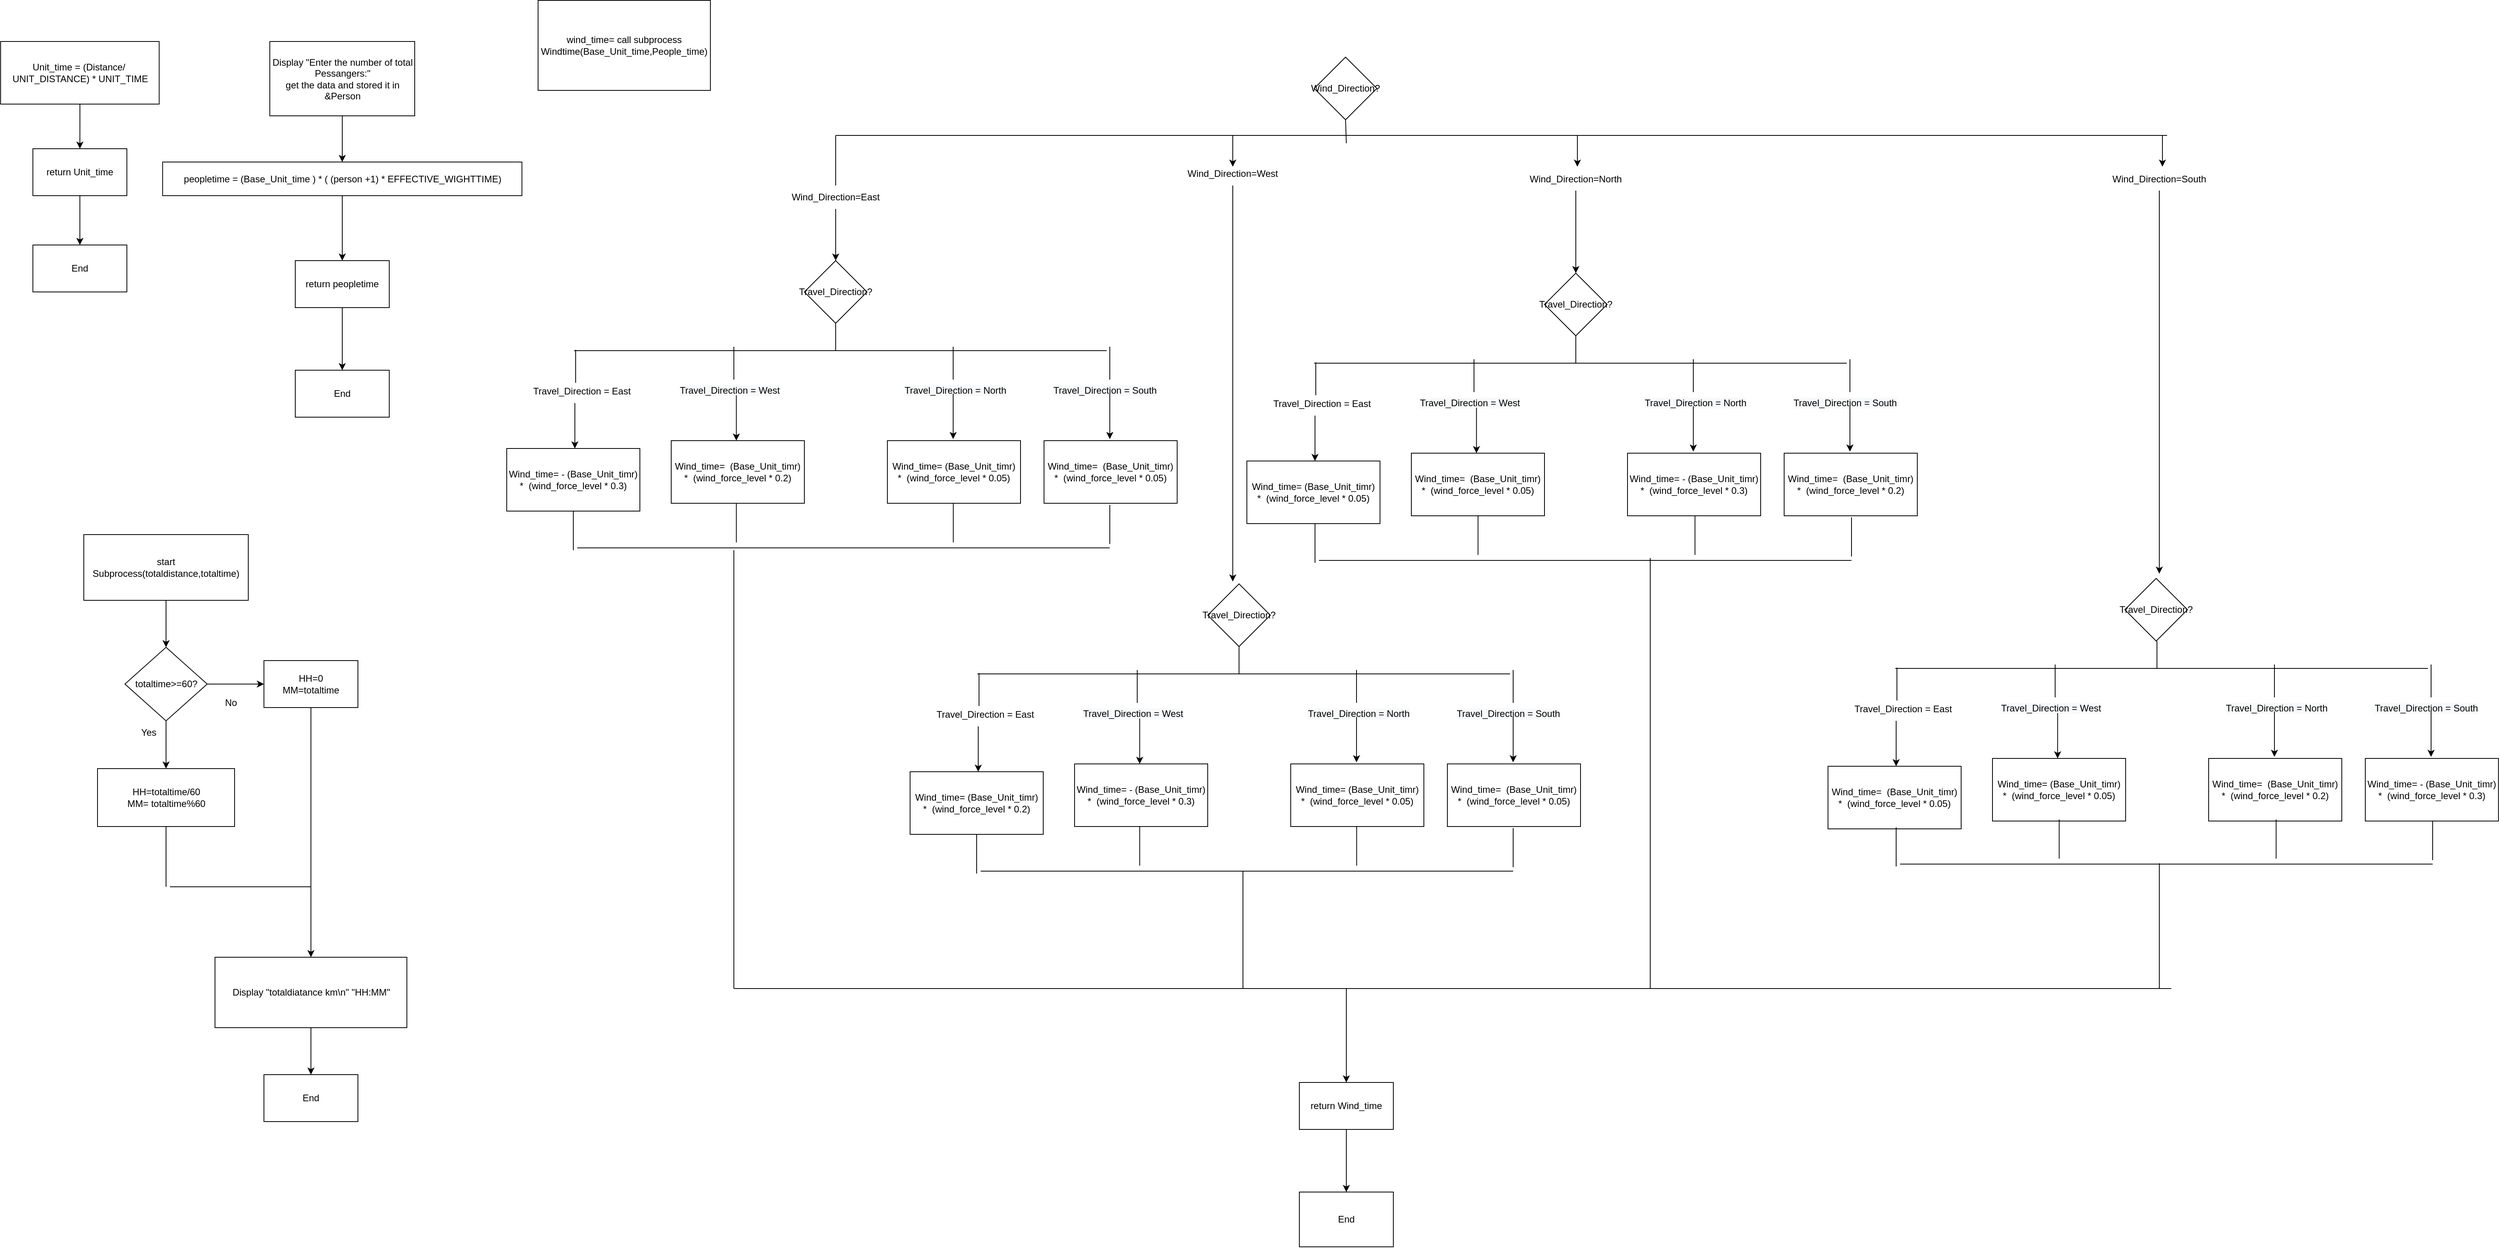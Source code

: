 <mxfile version="15.8.2" type="device"><diagram id="C5RBs43oDa-KdzZeNtuy" name="Page-1"><mxGraphModel dx="5190" dy="2855" grid="1" gridSize="10" guides="1" tooltips="1" connect="1" arrows="1" fold="1" page="1" pageScale="1" pageWidth="3300" pageHeight="2339" math="0" shadow="0"><root><mxCell id="WIyWlLk6GJQsqaUBKTNV-0"/><mxCell id="WIyWlLk6GJQsqaUBKTNV-1" parent="WIyWlLk6GJQsqaUBKTNV-0"/><mxCell id="9tlaUHwBKjSR3trDtPAO-12" value="" style="edgeStyle=orthogonalEdgeStyle;rounded=0;orthogonalLoop=1;jettySize=auto;html=1;" edge="1" parent="WIyWlLk6GJQsqaUBKTNV-1" source="9tlaUHwBKjSR3trDtPAO-13" target="9tlaUHwBKjSR3trDtPAO-16"><mxGeometry relative="1" as="geometry"/></mxCell><mxCell id="9tlaUHwBKjSR3trDtPAO-13" value="Unit_time = (Distance/&amp;nbsp; UNIT_DISTANCE) * UNIT_TIME" style="whiteSpace=wrap;html=1;rounded=0;" vertex="1" parent="WIyWlLk6GJQsqaUBKTNV-1"><mxGeometry x="63.75" y="630" width="202.5" height="80" as="geometry"/></mxCell><mxCell id="9tlaUHwBKjSR3trDtPAO-15" value="" style="edgeStyle=orthogonalEdgeStyle;rounded=0;orthogonalLoop=1;jettySize=auto;html=1;" edge="1" parent="WIyWlLk6GJQsqaUBKTNV-1" source="9tlaUHwBKjSR3trDtPAO-16" target="9tlaUHwBKjSR3trDtPAO-17"><mxGeometry relative="1" as="geometry"/></mxCell><mxCell id="9tlaUHwBKjSR3trDtPAO-16" value="return Unit_time" style="whiteSpace=wrap;html=1;rounded=0;" vertex="1" parent="WIyWlLk6GJQsqaUBKTNV-1"><mxGeometry x="105" y="767" width="120" height="60" as="geometry"/></mxCell><mxCell id="9tlaUHwBKjSR3trDtPAO-17" value="End" style="whiteSpace=wrap;html=1;rounded=0;" vertex="1" parent="WIyWlLk6GJQsqaUBKTNV-1"><mxGeometry x="105" y="890" width="120" height="60" as="geometry"/></mxCell><mxCell id="9tlaUHwBKjSR3trDtPAO-22" value="" style="edgeStyle=orthogonalEdgeStyle;rounded=0;orthogonalLoop=1;jettySize=auto;html=1;" edge="1" parent="WIyWlLk6GJQsqaUBKTNV-1" source="9tlaUHwBKjSR3trDtPAO-23" target="9tlaUHwBKjSR3trDtPAO-25"><mxGeometry relative="1" as="geometry"/></mxCell><mxCell id="9tlaUHwBKjSR3trDtPAO-23" value="Display &quot;Enter the number of total Pessangers:&quot;&lt;br&gt;get the data and stored it in &amp;amp;Person" style="whiteSpace=wrap;html=1;rounded=0;" vertex="1" parent="WIyWlLk6GJQsqaUBKTNV-1"><mxGeometry x="407.5" y="630" width="185" height="95" as="geometry"/></mxCell><mxCell id="9tlaUHwBKjSR3trDtPAO-24" value="" style="edgeStyle=orthogonalEdgeStyle;rounded=0;orthogonalLoop=1;jettySize=auto;html=1;" edge="1" parent="WIyWlLk6GJQsqaUBKTNV-1" source="9tlaUHwBKjSR3trDtPAO-25" target="9tlaUHwBKjSR3trDtPAO-27"><mxGeometry relative="1" as="geometry"/></mxCell><mxCell id="9tlaUHwBKjSR3trDtPAO-25" value="peopletime = (Base_Unit_time ) * ( (person +1) * EFFECTIVE_WIGHTTIME)" style="whiteSpace=wrap;html=1;rounded=0;" vertex="1" parent="WIyWlLk6GJQsqaUBKTNV-1"><mxGeometry x="270.63" y="784" width="458.75" height="43" as="geometry"/></mxCell><mxCell id="9tlaUHwBKjSR3trDtPAO-26" value="" style="edgeStyle=orthogonalEdgeStyle;rounded=0;orthogonalLoop=1;jettySize=auto;html=1;" edge="1" parent="WIyWlLk6GJQsqaUBKTNV-1" source="9tlaUHwBKjSR3trDtPAO-27" target="9tlaUHwBKjSR3trDtPAO-28"><mxGeometry relative="1" as="geometry"/></mxCell><mxCell id="9tlaUHwBKjSR3trDtPAO-27" value="return peopletime" style="whiteSpace=wrap;html=1;rounded=0;" vertex="1" parent="WIyWlLk6GJQsqaUBKTNV-1"><mxGeometry x="440" y="910" width="120" height="60" as="geometry"/></mxCell><mxCell id="9tlaUHwBKjSR3trDtPAO-28" value="End" style="whiteSpace=wrap;html=1;rounded=0;" vertex="1" parent="WIyWlLk6GJQsqaUBKTNV-1"><mxGeometry x="440" y="1050" width="120" height="60" as="geometry"/></mxCell><mxCell id="9tlaUHwBKjSR3trDtPAO-32" value="wind_time= call subprocess Windtime(Base_Unit_time,People_time)" style="whiteSpace=wrap;html=1;" vertex="1" parent="WIyWlLk6GJQsqaUBKTNV-1"><mxGeometry x="750.01" y="577.5" width="220" height="115" as="geometry"/></mxCell><mxCell id="9tlaUHwBKjSR3trDtPAO-33" value="Travel_Direction?" style="rhombus;whiteSpace=wrap;html=1;rounded=0;" vertex="1" parent="WIyWlLk6GJQsqaUBKTNV-1"><mxGeometry x="1090" y="910" width="80" height="80" as="geometry"/></mxCell><mxCell id="9tlaUHwBKjSR3trDtPAO-34" value="" style="endArrow=none;html=1;rounded=0;entryX=0.5;entryY=1;entryDx=0;entryDy=0;" edge="1" parent="WIyWlLk6GJQsqaUBKTNV-1" target="9tlaUHwBKjSR3trDtPAO-33"><mxGeometry width="50" height="50" relative="1" as="geometry"><mxPoint x="1130" y="1025" as="sourcePoint"/><mxPoint x="1111" y="990.0" as="targetPoint"/></mxGeometry></mxCell><mxCell id="9tlaUHwBKjSR3trDtPAO-35" value="" style="endArrow=none;html=1;rounded=0;" edge="1" parent="WIyWlLk6GJQsqaUBKTNV-1"><mxGeometry width="50" height="50" relative="1" as="geometry"><mxPoint x="796" y="1025" as="sourcePoint"/><mxPoint x="1476" y="1025" as="targetPoint"/></mxGeometry></mxCell><mxCell id="9tlaUHwBKjSR3trDtPAO-36" value="" style="edgeStyle=orthogonalEdgeStyle;rounded=0;orthogonalLoop=1;jettySize=auto;html=1;" edge="1" parent="WIyWlLk6GJQsqaUBKTNV-1"><mxGeometry relative="1" as="geometry"><mxPoint x="797" y="1092.0" as="sourcePoint"/><mxPoint x="797" y="1150" as="targetPoint"/></mxGeometry></mxCell><mxCell id="9tlaUHwBKjSR3trDtPAO-37" value="Travel_Direction = East" style="text;html=1;strokeColor=none;fillColor=none;align=center;verticalAlign=middle;whiteSpace=wrap;rounded=0;" vertex="1" parent="WIyWlLk6GJQsqaUBKTNV-1"><mxGeometry x="736" y="1062" width="140" height="30" as="geometry"/></mxCell><mxCell id="9tlaUHwBKjSR3trDtPAO-38" value="&lt;span style=&quot;color: rgb(0 , 0 , 0) ; font-family: &amp;#34;helvetica&amp;#34; ; font-size: 12px ; font-style: normal ; font-weight: 400 ; letter-spacing: normal ; text-align: center ; text-indent: 0px ; text-transform: none ; word-spacing: 0px ; background-color: rgb(248 , 249 , 250) ; display: inline ; float: none&quot;&gt;Travel_Direction = West&lt;/span&gt;" style="text;whiteSpace=wrap;html=1;" vertex="1" parent="WIyWlLk6GJQsqaUBKTNV-1"><mxGeometry x="929" y="1062" width="150" height="30" as="geometry"/></mxCell><mxCell id="9tlaUHwBKjSR3trDtPAO-39" value="&lt;span style=&quot;color: rgb(0 , 0 , 0) ; font-family: &amp;#34;helvetica&amp;#34; ; font-size: 12px ; font-style: normal ; font-weight: 400 ; letter-spacing: normal ; text-align: center ; text-indent: 0px ; text-transform: none ; word-spacing: 0px ; background-color: rgb(248 , 249 , 250) ; display: inline ; float: none&quot;&gt;Travel_Direction = North&lt;/span&gt;" style="text;whiteSpace=wrap;html=1;" vertex="1" parent="WIyWlLk6GJQsqaUBKTNV-1"><mxGeometry x="1216" y="1062" width="150" height="30" as="geometry"/></mxCell><mxCell id="9tlaUHwBKjSR3trDtPAO-40" value="&lt;span style=&quot;color: rgb(0 , 0 , 0) ; font-family: &amp;#34;helvetica&amp;#34; ; font-size: 12px ; font-style: normal ; font-weight: 400 ; letter-spacing: normal ; text-align: center ; text-indent: 0px ; text-transform: none ; word-spacing: 0px ; background-color: rgb(248 , 249 , 250) ; display: inline ; float: none&quot;&gt;Travel_Direction = South&lt;/span&gt;" style="text;whiteSpace=wrap;html=1;" vertex="1" parent="WIyWlLk6GJQsqaUBKTNV-1"><mxGeometry x="1406" y="1062" width="150" height="30" as="geometry"/></mxCell><mxCell id="9tlaUHwBKjSR3trDtPAO-41" value="Wind_Direction?" style="rhombus;whiteSpace=wrap;html=1;rounded=0;" vertex="1" parent="WIyWlLk6GJQsqaUBKTNV-1"><mxGeometry x="1741" y="650" width="80" height="80" as="geometry"/></mxCell><mxCell id="9tlaUHwBKjSR3trDtPAO-42" value="" style="endArrow=none;html=1;rounded=0;entryX=0.5;entryY=1;entryDx=0;entryDy=0;" edge="1" parent="WIyWlLk6GJQsqaUBKTNV-1" target="9tlaUHwBKjSR3trDtPAO-41"><mxGeometry width="50" height="50" relative="1" as="geometry"><mxPoint x="1782" y="760" as="sourcePoint"/><mxPoint x="1781.17" y="730" as="targetPoint"/></mxGeometry></mxCell><mxCell id="9tlaUHwBKjSR3trDtPAO-43" value="" style="endArrow=none;html=1;rounded=0;" edge="1" parent="WIyWlLk6GJQsqaUBKTNV-1"><mxGeometry width="50" height="50" relative="1" as="geometry"><mxPoint x="1130" y="750" as="sourcePoint"/><mxPoint x="2830" y="750" as="targetPoint"/></mxGeometry></mxCell><mxCell id="9tlaUHwBKjSR3trDtPAO-44" value="" style="endArrow=classic;html=1;rounded=0;" edge="1" parent="WIyWlLk6GJQsqaUBKTNV-1"><mxGeometry width="50" height="50" relative="1" as="geometry"><mxPoint x="1637" y="750" as="sourcePoint"/><mxPoint x="1637" y="790" as="targetPoint"/></mxGeometry></mxCell><mxCell id="9tlaUHwBKjSR3trDtPAO-45" value="" style="endArrow=classic;html=1;rounded=0;" edge="1" parent="WIyWlLk6GJQsqaUBKTNV-1"><mxGeometry width="50" height="50" relative="1" as="geometry"><mxPoint x="2077" y="750" as="sourcePoint"/><mxPoint x="2077" y="790" as="targetPoint"/></mxGeometry></mxCell><mxCell id="9tlaUHwBKjSR3trDtPAO-46" value="" style="endArrow=classic;html=1;rounded=0;" edge="1" parent="WIyWlLk6GJQsqaUBKTNV-1"><mxGeometry width="50" height="50" relative="1" as="geometry"><mxPoint x="2824" y="750" as="sourcePoint"/><mxPoint x="2824" y="790" as="targetPoint"/></mxGeometry></mxCell><mxCell id="9tlaUHwBKjSR3trDtPAO-47" value="Wind_Direction=East" style="text;html=1;strokeColor=none;fillColor=none;align=center;verticalAlign=middle;whiteSpace=wrap;rounded=0;" vertex="1" parent="WIyWlLk6GJQsqaUBKTNV-1"><mxGeometry x="1100" y="814" width="60" height="30" as="geometry"/></mxCell><mxCell id="9tlaUHwBKjSR3trDtPAO-48" value="Wind_Direction=West" style="text;html=1;strokeColor=none;fillColor=none;align=center;verticalAlign=middle;whiteSpace=wrap;rounded=0;" vertex="1" parent="WIyWlLk6GJQsqaUBKTNV-1"><mxGeometry x="1607" y="784" width="60" height="30" as="geometry"/></mxCell><mxCell id="9tlaUHwBKjSR3trDtPAO-49" value="Wind_Direction=North" style="text;html=1;strokeColor=none;fillColor=none;align=center;verticalAlign=middle;whiteSpace=wrap;rounded=0;" vertex="1" parent="WIyWlLk6GJQsqaUBKTNV-1"><mxGeometry x="2045" y="790.5" width="60" height="30" as="geometry"/></mxCell><mxCell id="9tlaUHwBKjSR3trDtPAO-50" value="Wind_Direction=South" style="text;html=1;strokeColor=none;fillColor=none;align=center;verticalAlign=middle;whiteSpace=wrap;rounded=0;" vertex="1" parent="WIyWlLk6GJQsqaUBKTNV-1"><mxGeometry x="2790" y="790.5" width="60" height="30" as="geometry"/></mxCell><mxCell id="9tlaUHwBKjSR3trDtPAO-51" value="" style="endArrow=none;html=1;rounded=0;entryX=0.5;entryY=0;entryDx=0;entryDy=0;" edge="1" parent="WIyWlLk6GJQsqaUBKTNV-1" target="9tlaUHwBKjSR3trDtPAO-47"><mxGeometry width="50" height="50" relative="1" as="geometry"><mxPoint x="1130" y="750" as="sourcePoint"/><mxPoint x="1500" y="860" as="targetPoint"/></mxGeometry></mxCell><mxCell id="9tlaUHwBKjSR3trDtPAO-52" value="" style="endArrow=classic;html=1;rounded=0;exitX=0.5;exitY=1;exitDx=0;exitDy=0;entryX=0.5;entryY=0;entryDx=0;entryDy=0;" edge="1" parent="WIyWlLk6GJQsqaUBKTNV-1" source="9tlaUHwBKjSR3trDtPAO-47" target="9tlaUHwBKjSR3trDtPAO-33"><mxGeometry width="50" height="50" relative="1" as="geometry"><mxPoint x="1450" y="910" as="sourcePoint"/><mxPoint x="1500" y="860" as="targetPoint"/></mxGeometry></mxCell><mxCell id="9tlaUHwBKjSR3trDtPAO-53" value="Wind_time= - (Base_Unit_timr) *&amp;nbsp; (wind_force_level * 0.3)" style="whiteSpace=wrap;html=1;" vertex="1" parent="WIyWlLk6GJQsqaUBKTNV-1"><mxGeometry x="710" y="1150" width="170" height="80" as="geometry"/></mxCell><mxCell id="9tlaUHwBKjSR3trDtPAO-54" value="" style="endArrow=classic;html=1;rounded=0;exitX=0.5;exitY=1;exitDx=0;exitDy=0;" edge="1" parent="WIyWlLk6GJQsqaUBKTNV-1"><mxGeometry width="50" height="50" relative="1" as="geometry"><mxPoint x="1003.17" y="1082.0" as="sourcePoint"/><mxPoint x="1003.17" y="1140" as="targetPoint"/></mxGeometry></mxCell><mxCell id="9tlaUHwBKjSR3trDtPAO-55" value="" style="endArrow=classic;html=1;rounded=0;exitX=0.5;exitY=1;exitDx=0;exitDy=0;" edge="1" parent="WIyWlLk6GJQsqaUBKTNV-1"><mxGeometry width="50" height="50" relative="1" as="geometry"><mxPoint x="1280" y="1080.0" as="sourcePoint"/><mxPoint x="1280" y="1138" as="targetPoint"/></mxGeometry></mxCell><mxCell id="9tlaUHwBKjSR3trDtPAO-56" value="" style="endArrow=classic;html=1;rounded=0;exitX=0.5;exitY=1;exitDx=0;exitDy=0;" edge="1" parent="WIyWlLk6GJQsqaUBKTNV-1"><mxGeometry width="50" height="50" relative="1" as="geometry"><mxPoint x="1480" y="1080.0" as="sourcePoint"/><mxPoint x="1480" y="1138" as="targetPoint"/></mxGeometry></mxCell><mxCell id="9tlaUHwBKjSR3trDtPAO-57" value="" style="endArrow=none;html=1;rounded=0;entryX=0.5;entryY=0;entryDx=0;entryDy=0;" edge="1" parent="WIyWlLk6GJQsqaUBKTNV-1"><mxGeometry width="50" height="50" relative="1" as="geometry"><mxPoint x="798" y="1024" as="sourcePoint"/><mxPoint x="798" y="1066.0" as="targetPoint"/></mxGeometry></mxCell><mxCell id="9tlaUHwBKjSR3trDtPAO-58" value="" style="endArrow=none;html=1;rounded=0;entryX=0.5;entryY=0;entryDx=0;entryDy=0;" edge="1" parent="WIyWlLk6GJQsqaUBKTNV-1"><mxGeometry width="50" height="50" relative="1" as="geometry"><mxPoint x="1480" y="1020" as="sourcePoint"/><mxPoint x="1480" y="1062.0" as="targetPoint"/></mxGeometry></mxCell><mxCell id="9tlaUHwBKjSR3trDtPAO-59" value="" style="endArrow=none;html=1;rounded=0;entryX=0.5;entryY=0;entryDx=0;entryDy=0;" edge="1" parent="WIyWlLk6GJQsqaUBKTNV-1"><mxGeometry width="50" height="50" relative="1" as="geometry"><mxPoint x="1280" y="1020" as="sourcePoint"/><mxPoint x="1280" y="1062.0" as="targetPoint"/></mxGeometry></mxCell><mxCell id="9tlaUHwBKjSR3trDtPAO-60" value="" style="endArrow=none;html=1;rounded=0;entryX=0.5;entryY=0;entryDx=0;entryDy=0;" edge="1" parent="WIyWlLk6GJQsqaUBKTNV-1"><mxGeometry width="50" height="50" relative="1" as="geometry"><mxPoint x="1000" y="1020" as="sourcePoint"/><mxPoint x="1000" y="1062.0" as="targetPoint"/></mxGeometry></mxCell><mxCell id="9tlaUHwBKjSR3trDtPAO-61" value="Wind_time=&amp;nbsp; (Base_Unit_timr) *&amp;nbsp; (wind_force_level * 0.2)" style="whiteSpace=wrap;html=1;" vertex="1" parent="WIyWlLk6GJQsqaUBKTNV-1"><mxGeometry x="920" y="1140" width="170" height="80" as="geometry"/></mxCell><mxCell id="9tlaUHwBKjSR3trDtPAO-62" value="Wind_time= (Base_Unit_timr) *&amp;nbsp; (wind_force_level * 0.05)" style="whiteSpace=wrap;html=1;" vertex="1" parent="WIyWlLk6GJQsqaUBKTNV-1"><mxGeometry x="1196" y="1140" width="170" height="80" as="geometry"/></mxCell><mxCell id="9tlaUHwBKjSR3trDtPAO-63" value="Wind_time=&amp;nbsp; (Base_Unit_timr) *&amp;nbsp; (wind_force_level * 0.05)" style="whiteSpace=wrap;html=1;" vertex="1" parent="WIyWlLk6GJQsqaUBKTNV-1"><mxGeometry x="1396" y="1140" width="170" height="80" as="geometry"/></mxCell><mxCell id="9tlaUHwBKjSR3trDtPAO-64" value="Travel_Direction?" style="rhombus;whiteSpace=wrap;html=1;rounded=0;" vertex="1" parent="WIyWlLk6GJQsqaUBKTNV-1"><mxGeometry x="1605" y="1323" width="80" height="80" as="geometry"/></mxCell><mxCell id="9tlaUHwBKjSR3trDtPAO-65" value="" style="endArrow=none;html=1;rounded=0;entryX=0.5;entryY=1;entryDx=0;entryDy=0;" edge="1" parent="WIyWlLk6GJQsqaUBKTNV-1" target="9tlaUHwBKjSR3trDtPAO-64"><mxGeometry width="50" height="50" relative="1" as="geometry"><mxPoint x="1645" y="1438.0" as="sourcePoint"/><mxPoint x="1626" y="1403.0" as="targetPoint"/></mxGeometry></mxCell><mxCell id="9tlaUHwBKjSR3trDtPAO-66" value="" style="endArrow=none;html=1;rounded=0;" edge="1" parent="WIyWlLk6GJQsqaUBKTNV-1"><mxGeometry width="50" height="50" relative="1" as="geometry"><mxPoint x="1311" y="1438.0" as="sourcePoint"/><mxPoint x="1991" y="1438.0" as="targetPoint"/></mxGeometry></mxCell><mxCell id="9tlaUHwBKjSR3trDtPAO-67" value="" style="edgeStyle=orthogonalEdgeStyle;rounded=0;orthogonalLoop=1;jettySize=auto;html=1;" edge="1" parent="WIyWlLk6GJQsqaUBKTNV-1"><mxGeometry relative="1" as="geometry"><mxPoint x="1312" y="1505" as="sourcePoint"/><mxPoint x="1312" y="1563" as="targetPoint"/></mxGeometry></mxCell><mxCell id="9tlaUHwBKjSR3trDtPAO-68" value="Travel_Direction = East" style="text;html=1;strokeColor=none;fillColor=none;align=center;verticalAlign=middle;whiteSpace=wrap;rounded=0;" vertex="1" parent="WIyWlLk6GJQsqaUBKTNV-1"><mxGeometry x="1251" y="1475" width="140" height="30" as="geometry"/></mxCell><mxCell id="9tlaUHwBKjSR3trDtPAO-69" value="&lt;span style=&quot;color: rgb(0 , 0 , 0) ; font-family: &amp;#34;helvetica&amp;#34; ; font-size: 12px ; font-style: normal ; font-weight: 400 ; letter-spacing: normal ; text-align: center ; text-indent: 0px ; text-transform: none ; word-spacing: 0px ; background-color: rgb(248 , 249 , 250) ; display: inline ; float: none&quot;&gt;Travel_Direction = West&lt;/span&gt;" style="text;whiteSpace=wrap;html=1;" vertex="1" parent="WIyWlLk6GJQsqaUBKTNV-1"><mxGeometry x="1444" y="1475" width="150" height="30" as="geometry"/></mxCell><mxCell id="9tlaUHwBKjSR3trDtPAO-70" value="&lt;span style=&quot;color: rgb(0 , 0 , 0) ; font-family: &amp;#34;helvetica&amp;#34; ; font-size: 12px ; font-style: normal ; font-weight: 400 ; letter-spacing: normal ; text-align: center ; text-indent: 0px ; text-transform: none ; word-spacing: 0px ; background-color: rgb(248 , 249 , 250) ; display: inline ; float: none&quot;&gt;Travel_Direction = North&lt;/span&gt;" style="text;whiteSpace=wrap;html=1;" vertex="1" parent="WIyWlLk6GJQsqaUBKTNV-1"><mxGeometry x="1731" y="1475" width="150" height="30" as="geometry"/></mxCell><mxCell id="9tlaUHwBKjSR3trDtPAO-71" value="&lt;span style=&quot;color: rgb(0 , 0 , 0) ; font-family: &amp;#34;helvetica&amp;#34; ; font-size: 12px ; font-style: normal ; font-weight: 400 ; letter-spacing: normal ; text-align: center ; text-indent: 0px ; text-transform: none ; word-spacing: 0px ; background-color: rgb(248 , 249 , 250) ; display: inline ; float: none&quot;&gt;Travel_Direction = South&lt;/span&gt;" style="text;whiteSpace=wrap;html=1;" vertex="1" parent="WIyWlLk6GJQsqaUBKTNV-1"><mxGeometry x="1921" y="1475" width="150" height="30" as="geometry"/></mxCell><mxCell id="9tlaUHwBKjSR3trDtPAO-72" value="Wind_time= (Base_Unit_timr) *&amp;nbsp; (wind_force_level * 0.2)" style="whiteSpace=wrap;html=1;" vertex="1" parent="WIyWlLk6GJQsqaUBKTNV-1"><mxGeometry x="1225" y="1563" width="170" height="80" as="geometry"/></mxCell><mxCell id="9tlaUHwBKjSR3trDtPAO-73" value="" style="endArrow=classic;html=1;rounded=0;exitX=0.5;exitY=1;exitDx=0;exitDy=0;" edge="1" parent="WIyWlLk6GJQsqaUBKTNV-1"><mxGeometry width="50" height="50" relative="1" as="geometry"><mxPoint x="1518.17" y="1495" as="sourcePoint"/><mxPoint x="1518.17" y="1553" as="targetPoint"/></mxGeometry></mxCell><mxCell id="9tlaUHwBKjSR3trDtPAO-74" value="" style="endArrow=classic;html=1;rounded=0;exitX=0.5;exitY=1;exitDx=0;exitDy=0;" edge="1" parent="WIyWlLk6GJQsqaUBKTNV-1"><mxGeometry width="50" height="50" relative="1" as="geometry"><mxPoint x="1795" y="1493" as="sourcePoint"/><mxPoint x="1795" y="1551" as="targetPoint"/></mxGeometry></mxCell><mxCell id="9tlaUHwBKjSR3trDtPAO-75" value="" style="endArrow=classic;html=1;rounded=0;exitX=0.5;exitY=1;exitDx=0;exitDy=0;" edge="1" parent="WIyWlLk6GJQsqaUBKTNV-1"><mxGeometry width="50" height="50" relative="1" as="geometry"><mxPoint x="1995" y="1493" as="sourcePoint"/><mxPoint x="1995" y="1551" as="targetPoint"/></mxGeometry></mxCell><mxCell id="9tlaUHwBKjSR3trDtPAO-76" value="" style="endArrow=none;html=1;rounded=0;entryX=0.5;entryY=0;entryDx=0;entryDy=0;" edge="1" parent="WIyWlLk6GJQsqaUBKTNV-1"><mxGeometry width="50" height="50" relative="1" as="geometry"><mxPoint x="1313" y="1437" as="sourcePoint"/><mxPoint x="1313" y="1479.0" as="targetPoint"/></mxGeometry></mxCell><mxCell id="9tlaUHwBKjSR3trDtPAO-77" value="" style="endArrow=none;html=1;rounded=0;entryX=0.5;entryY=0;entryDx=0;entryDy=0;" edge="1" parent="WIyWlLk6GJQsqaUBKTNV-1"><mxGeometry width="50" height="50" relative="1" as="geometry"><mxPoint x="1995" y="1433.0" as="sourcePoint"/><mxPoint x="1995" y="1475.0" as="targetPoint"/></mxGeometry></mxCell><mxCell id="9tlaUHwBKjSR3trDtPAO-78" value="" style="endArrow=none;html=1;rounded=0;entryX=0.5;entryY=0;entryDx=0;entryDy=0;" edge="1" parent="WIyWlLk6GJQsqaUBKTNV-1"><mxGeometry width="50" height="50" relative="1" as="geometry"><mxPoint x="1795" y="1433.0" as="sourcePoint"/><mxPoint x="1795" y="1475.0" as="targetPoint"/></mxGeometry></mxCell><mxCell id="9tlaUHwBKjSR3trDtPAO-79" value="" style="endArrow=none;html=1;rounded=0;entryX=0.5;entryY=0;entryDx=0;entryDy=0;" edge="1" parent="WIyWlLk6GJQsqaUBKTNV-1"><mxGeometry width="50" height="50" relative="1" as="geometry"><mxPoint x="1515" y="1433.0" as="sourcePoint"/><mxPoint x="1515" y="1475.0" as="targetPoint"/></mxGeometry></mxCell><mxCell id="9tlaUHwBKjSR3trDtPAO-80" value="Wind_time= - (Base_Unit_timr) *&amp;nbsp; (wind_force_level * 0.3)" style="whiteSpace=wrap;html=1;" vertex="1" parent="WIyWlLk6GJQsqaUBKTNV-1"><mxGeometry x="1435" y="1553" width="170" height="80" as="geometry"/></mxCell><mxCell id="9tlaUHwBKjSR3trDtPAO-81" value="Wind_time= (Base_Unit_timr) *&amp;nbsp; (wind_force_level * 0.05)" style="whiteSpace=wrap;html=1;" vertex="1" parent="WIyWlLk6GJQsqaUBKTNV-1"><mxGeometry x="1711" y="1553" width="170" height="80" as="geometry"/></mxCell><mxCell id="9tlaUHwBKjSR3trDtPAO-82" value="Wind_time=&amp;nbsp; (Base_Unit_timr) *&amp;nbsp; (wind_force_level * 0.05)" style="whiteSpace=wrap;html=1;" vertex="1" parent="WIyWlLk6GJQsqaUBKTNV-1"><mxGeometry x="1911" y="1553" width="170" height="80" as="geometry"/></mxCell><mxCell id="9tlaUHwBKjSR3trDtPAO-83" value="" style="endArrow=classic;html=1;rounded=0;exitX=0.5;exitY=1;exitDx=0;exitDy=0;" edge="1" parent="WIyWlLk6GJQsqaUBKTNV-1" source="9tlaUHwBKjSR3trDtPAO-48"><mxGeometry width="50" height="50" relative="1" as="geometry"><mxPoint x="1460" y="1040" as="sourcePoint"/><mxPoint x="1637" y="1320" as="targetPoint"/></mxGeometry></mxCell><mxCell id="9tlaUHwBKjSR3trDtPAO-84" value="Travel_Direction?" style="rhombus;whiteSpace=wrap;html=1;rounded=0;" vertex="1" parent="WIyWlLk6GJQsqaUBKTNV-1"><mxGeometry x="2035" y="926" width="80" height="80" as="geometry"/></mxCell><mxCell id="9tlaUHwBKjSR3trDtPAO-85" value="" style="endArrow=none;html=1;rounded=0;entryX=0.5;entryY=1;entryDx=0;entryDy=0;" edge="1" parent="WIyWlLk6GJQsqaUBKTNV-1" target="9tlaUHwBKjSR3trDtPAO-84"><mxGeometry width="50" height="50" relative="1" as="geometry"><mxPoint x="2075" y="1041" as="sourcePoint"/><mxPoint x="2056" y="1006.0" as="targetPoint"/></mxGeometry></mxCell><mxCell id="9tlaUHwBKjSR3trDtPAO-86" value="" style="endArrow=none;html=1;rounded=0;" edge="1" parent="WIyWlLk6GJQsqaUBKTNV-1"><mxGeometry width="50" height="50" relative="1" as="geometry"><mxPoint x="1741" y="1041" as="sourcePoint"/><mxPoint x="2421" y="1041" as="targetPoint"/></mxGeometry></mxCell><mxCell id="9tlaUHwBKjSR3trDtPAO-87" value="" style="edgeStyle=orthogonalEdgeStyle;rounded=0;orthogonalLoop=1;jettySize=auto;html=1;" edge="1" parent="WIyWlLk6GJQsqaUBKTNV-1"><mxGeometry relative="1" as="geometry"><mxPoint x="1742" y="1108" as="sourcePoint"/><mxPoint x="1742" y="1166" as="targetPoint"/></mxGeometry></mxCell><mxCell id="9tlaUHwBKjSR3trDtPAO-88" value="Travel_Direction = East" style="text;html=1;strokeColor=none;fillColor=none;align=center;verticalAlign=middle;whiteSpace=wrap;rounded=0;" vertex="1" parent="WIyWlLk6GJQsqaUBKTNV-1"><mxGeometry x="1681" y="1078" width="140" height="30" as="geometry"/></mxCell><mxCell id="9tlaUHwBKjSR3trDtPAO-89" value="&lt;span style=&quot;color: rgb(0 , 0 , 0) ; font-family: &amp;#34;helvetica&amp;#34; ; font-size: 12px ; font-style: normal ; font-weight: 400 ; letter-spacing: normal ; text-align: center ; text-indent: 0px ; text-transform: none ; word-spacing: 0px ; background-color: rgb(248 , 249 , 250) ; display: inline ; float: none&quot;&gt;Travel_Direction = West&lt;/span&gt;" style="text;whiteSpace=wrap;html=1;" vertex="1" parent="WIyWlLk6GJQsqaUBKTNV-1"><mxGeometry x="1874" y="1078" width="150" height="30" as="geometry"/></mxCell><mxCell id="9tlaUHwBKjSR3trDtPAO-90" value="&lt;span style=&quot;color: rgb(0 , 0 , 0) ; font-family: &amp;#34;helvetica&amp;#34; ; font-size: 12px ; font-style: normal ; font-weight: 400 ; letter-spacing: normal ; text-align: center ; text-indent: 0px ; text-transform: none ; word-spacing: 0px ; background-color: rgb(248 , 249 , 250) ; display: inline ; float: none&quot;&gt;Travel_Direction = North&lt;/span&gt;" style="text;whiteSpace=wrap;html=1;" vertex="1" parent="WIyWlLk6GJQsqaUBKTNV-1"><mxGeometry x="2161" y="1078" width="150" height="30" as="geometry"/></mxCell><mxCell id="9tlaUHwBKjSR3trDtPAO-91" value="&lt;span style=&quot;color: rgb(0 , 0 , 0) ; font-family: &amp;#34;helvetica&amp;#34; ; font-size: 12px ; font-style: normal ; font-weight: 400 ; letter-spacing: normal ; text-align: center ; text-indent: 0px ; text-transform: none ; word-spacing: 0px ; background-color: rgb(248 , 249 , 250) ; display: inline ; float: none&quot;&gt;Travel_Direction = South&lt;/span&gt;" style="text;whiteSpace=wrap;html=1;" vertex="1" parent="WIyWlLk6GJQsqaUBKTNV-1"><mxGeometry x="2351" y="1078" width="150" height="30" as="geometry"/></mxCell><mxCell id="9tlaUHwBKjSR3trDtPAO-92" value="Wind_time= (Base_Unit_timr) *&amp;nbsp; (wind_force_level * 0.05)" style="whiteSpace=wrap;html=1;" vertex="1" parent="WIyWlLk6GJQsqaUBKTNV-1"><mxGeometry x="1655" y="1166" width="170" height="80" as="geometry"/></mxCell><mxCell id="9tlaUHwBKjSR3trDtPAO-93" value="" style="endArrow=classic;html=1;rounded=0;exitX=0.5;exitY=1;exitDx=0;exitDy=0;" edge="1" parent="WIyWlLk6GJQsqaUBKTNV-1"><mxGeometry width="50" height="50" relative="1" as="geometry"><mxPoint x="1948.17" y="1098" as="sourcePoint"/><mxPoint x="1948.17" y="1156" as="targetPoint"/></mxGeometry></mxCell><mxCell id="9tlaUHwBKjSR3trDtPAO-94" value="" style="endArrow=classic;html=1;rounded=0;exitX=0.5;exitY=1;exitDx=0;exitDy=0;" edge="1" parent="WIyWlLk6GJQsqaUBKTNV-1"><mxGeometry width="50" height="50" relative="1" as="geometry"><mxPoint x="2225" y="1096" as="sourcePoint"/><mxPoint x="2225" y="1154" as="targetPoint"/></mxGeometry></mxCell><mxCell id="9tlaUHwBKjSR3trDtPAO-95" value="" style="endArrow=classic;html=1;rounded=0;exitX=0.5;exitY=1;exitDx=0;exitDy=0;" edge="1" parent="WIyWlLk6GJQsqaUBKTNV-1"><mxGeometry width="50" height="50" relative="1" as="geometry"><mxPoint x="2425" y="1096" as="sourcePoint"/><mxPoint x="2425" y="1154" as="targetPoint"/></mxGeometry></mxCell><mxCell id="9tlaUHwBKjSR3trDtPAO-96" value="" style="endArrow=none;html=1;rounded=0;entryX=0.5;entryY=0;entryDx=0;entryDy=0;" edge="1" parent="WIyWlLk6GJQsqaUBKTNV-1"><mxGeometry width="50" height="50" relative="1" as="geometry"><mxPoint x="1743" y="1040" as="sourcePoint"/><mxPoint x="1743" y="1082.0" as="targetPoint"/></mxGeometry></mxCell><mxCell id="9tlaUHwBKjSR3trDtPAO-97" value="" style="endArrow=none;html=1;rounded=0;entryX=0.5;entryY=0;entryDx=0;entryDy=0;" edge="1" parent="WIyWlLk6GJQsqaUBKTNV-1"><mxGeometry width="50" height="50" relative="1" as="geometry"><mxPoint x="2425" y="1036" as="sourcePoint"/><mxPoint x="2425" y="1078.0" as="targetPoint"/></mxGeometry></mxCell><mxCell id="9tlaUHwBKjSR3trDtPAO-98" value="" style="endArrow=none;html=1;rounded=0;entryX=0.5;entryY=0;entryDx=0;entryDy=0;" edge="1" parent="WIyWlLk6GJQsqaUBKTNV-1"><mxGeometry width="50" height="50" relative="1" as="geometry"><mxPoint x="2225" y="1036" as="sourcePoint"/><mxPoint x="2225" y="1078.0" as="targetPoint"/></mxGeometry></mxCell><mxCell id="9tlaUHwBKjSR3trDtPAO-99" value="" style="endArrow=none;html=1;rounded=0;entryX=0.5;entryY=0;entryDx=0;entryDy=0;" edge="1" parent="WIyWlLk6GJQsqaUBKTNV-1"><mxGeometry width="50" height="50" relative="1" as="geometry"><mxPoint x="1945" y="1036" as="sourcePoint"/><mxPoint x="1945" y="1078.0" as="targetPoint"/></mxGeometry></mxCell><mxCell id="9tlaUHwBKjSR3trDtPAO-100" value="Wind_time=&amp;nbsp; (Base_Unit_timr) *&amp;nbsp; (wind_force_level * 0.05)" style="whiteSpace=wrap;html=1;" vertex="1" parent="WIyWlLk6GJQsqaUBKTNV-1"><mxGeometry x="1865" y="1156" width="170" height="80" as="geometry"/></mxCell><mxCell id="9tlaUHwBKjSR3trDtPAO-101" value="Wind_time= - (Base_Unit_timr) *&amp;nbsp; (wind_force_level * 0.3)" style="whiteSpace=wrap;html=1;" vertex="1" parent="WIyWlLk6GJQsqaUBKTNV-1"><mxGeometry x="2141" y="1156" width="170" height="80" as="geometry"/></mxCell><mxCell id="9tlaUHwBKjSR3trDtPAO-102" value="Wind_time=&amp;nbsp; (Base_Unit_timr) *&amp;nbsp; (wind_force_level * 0.2)" style="whiteSpace=wrap;html=1;" vertex="1" parent="WIyWlLk6GJQsqaUBKTNV-1"><mxGeometry x="2341" y="1156" width="170" height="80" as="geometry"/></mxCell><mxCell id="9tlaUHwBKjSR3trDtPAO-103" value="" style="endArrow=classic;html=1;rounded=0;exitX=0.5;exitY=1;exitDx=0;exitDy=0;entryX=0.5;entryY=0;entryDx=0;entryDy=0;" edge="1" parent="WIyWlLk6GJQsqaUBKTNV-1" source="9tlaUHwBKjSR3trDtPAO-49" target="9tlaUHwBKjSR3trDtPAO-84"><mxGeometry width="50" height="50" relative="1" as="geometry"><mxPoint x="1990" y="1090" as="sourcePoint"/><mxPoint x="2040" y="1040" as="targetPoint"/></mxGeometry></mxCell><mxCell id="9tlaUHwBKjSR3trDtPAO-104" value="Travel_Direction?" style="rhombus;whiteSpace=wrap;html=1;rounded=0;" vertex="1" parent="WIyWlLk6GJQsqaUBKTNV-1"><mxGeometry x="2776" y="1316" width="80" height="80" as="geometry"/></mxCell><mxCell id="9tlaUHwBKjSR3trDtPAO-105" value="" style="endArrow=none;html=1;rounded=0;entryX=0.5;entryY=1;entryDx=0;entryDy=0;" edge="1" parent="WIyWlLk6GJQsqaUBKTNV-1"><mxGeometry width="50" height="50" relative="1" as="geometry"><mxPoint x="2817" y="1431" as="sourcePoint"/><mxPoint x="2817" y="1396" as="targetPoint"/></mxGeometry></mxCell><mxCell id="9tlaUHwBKjSR3trDtPAO-106" value="" style="endArrow=none;html=1;rounded=0;" edge="1" parent="WIyWlLk6GJQsqaUBKTNV-1"><mxGeometry width="50" height="50" relative="1" as="geometry"><mxPoint x="2483" y="1431" as="sourcePoint"/><mxPoint x="3163" y="1431" as="targetPoint"/></mxGeometry></mxCell><mxCell id="9tlaUHwBKjSR3trDtPAO-107" value="" style="edgeStyle=orthogonalEdgeStyle;rounded=0;orthogonalLoop=1;jettySize=auto;html=1;" edge="1" parent="WIyWlLk6GJQsqaUBKTNV-1"><mxGeometry relative="1" as="geometry"><mxPoint x="2484" y="1498" as="sourcePoint"/><mxPoint x="2484" y="1556" as="targetPoint"/></mxGeometry></mxCell><mxCell id="9tlaUHwBKjSR3trDtPAO-108" value="Travel_Direction = East" style="text;html=1;strokeColor=none;fillColor=none;align=center;verticalAlign=middle;whiteSpace=wrap;rounded=0;" vertex="1" parent="WIyWlLk6GJQsqaUBKTNV-1"><mxGeometry x="2423" y="1468" width="140" height="30" as="geometry"/></mxCell><mxCell id="9tlaUHwBKjSR3trDtPAO-109" value="&lt;span style=&quot;color: rgb(0 , 0 , 0) ; font-family: &amp;#34;helvetica&amp;#34; ; font-size: 12px ; font-style: normal ; font-weight: 400 ; letter-spacing: normal ; text-align: center ; text-indent: 0px ; text-transform: none ; word-spacing: 0px ; background-color: rgb(248 , 249 , 250) ; display: inline ; float: none&quot;&gt;Travel_Direction = West&lt;/span&gt;" style="text;whiteSpace=wrap;html=1;" vertex="1" parent="WIyWlLk6GJQsqaUBKTNV-1"><mxGeometry x="2616" y="1468" width="150" height="30" as="geometry"/></mxCell><mxCell id="9tlaUHwBKjSR3trDtPAO-110" value="&lt;span style=&quot;color: rgb(0 , 0 , 0) ; font-family: &amp;#34;helvetica&amp;#34; ; font-size: 12px ; font-style: normal ; font-weight: 400 ; letter-spacing: normal ; text-align: center ; text-indent: 0px ; text-transform: none ; word-spacing: 0px ; background-color: rgb(248 , 249 , 250) ; display: inline ; float: none&quot;&gt;Travel_Direction = North&lt;/span&gt;" style="text;whiteSpace=wrap;html=1;" vertex="1" parent="WIyWlLk6GJQsqaUBKTNV-1"><mxGeometry x="2903" y="1468" width="150" height="30" as="geometry"/></mxCell><mxCell id="9tlaUHwBKjSR3trDtPAO-111" value="&lt;span style=&quot;color: rgb(0 , 0 , 0) ; font-family: &amp;#34;helvetica&amp;#34; ; font-size: 12px ; font-style: normal ; font-weight: 400 ; letter-spacing: normal ; text-align: center ; text-indent: 0px ; text-transform: none ; word-spacing: 0px ; background-color: rgb(248 , 249 , 250) ; display: inline ; float: none&quot;&gt;Travel_Direction = South&lt;/span&gt;" style="text;whiteSpace=wrap;html=1;" vertex="1" parent="WIyWlLk6GJQsqaUBKTNV-1"><mxGeometry x="3093" y="1468" width="150" height="30" as="geometry"/></mxCell><mxCell id="9tlaUHwBKjSR3trDtPAO-112" value="Wind_time=&amp;nbsp; (Base_Unit_timr) *&amp;nbsp; (wind_force_level * 0.05)" style="whiteSpace=wrap;html=1;" vertex="1" parent="WIyWlLk6GJQsqaUBKTNV-1"><mxGeometry x="2397" y="1556" width="170" height="80" as="geometry"/></mxCell><mxCell id="9tlaUHwBKjSR3trDtPAO-113" value="" style="endArrow=classic;html=1;rounded=0;exitX=0.5;exitY=1;exitDx=0;exitDy=0;" edge="1" parent="WIyWlLk6GJQsqaUBKTNV-1"><mxGeometry width="50" height="50" relative="1" as="geometry"><mxPoint x="2690.17" y="1488" as="sourcePoint"/><mxPoint x="2690.17" y="1546" as="targetPoint"/></mxGeometry></mxCell><mxCell id="9tlaUHwBKjSR3trDtPAO-114" value="" style="endArrow=classic;html=1;rounded=0;exitX=0.5;exitY=1;exitDx=0;exitDy=0;" edge="1" parent="WIyWlLk6GJQsqaUBKTNV-1"><mxGeometry width="50" height="50" relative="1" as="geometry"><mxPoint x="2967" y="1486" as="sourcePoint"/><mxPoint x="2967" y="1544" as="targetPoint"/></mxGeometry></mxCell><mxCell id="9tlaUHwBKjSR3trDtPAO-115" value="" style="endArrow=classic;html=1;rounded=0;exitX=0.5;exitY=1;exitDx=0;exitDy=0;" edge="1" parent="WIyWlLk6GJQsqaUBKTNV-1"><mxGeometry width="50" height="50" relative="1" as="geometry"><mxPoint x="3167" y="1486" as="sourcePoint"/><mxPoint x="3167" y="1544" as="targetPoint"/></mxGeometry></mxCell><mxCell id="9tlaUHwBKjSR3trDtPAO-116" value="" style="endArrow=none;html=1;rounded=0;entryX=0.5;entryY=0;entryDx=0;entryDy=0;" edge="1" parent="WIyWlLk6GJQsqaUBKTNV-1"><mxGeometry width="50" height="50" relative="1" as="geometry"><mxPoint x="2485" y="1430" as="sourcePoint"/><mxPoint x="2485" y="1472.0" as="targetPoint"/></mxGeometry></mxCell><mxCell id="9tlaUHwBKjSR3trDtPAO-117" value="" style="endArrow=none;html=1;rounded=0;entryX=0.5;entryY=0;entryDx=0;entryDy=0;" edge="1" parent="WIyWlLk6GJQsqaUBKTNV-1"><mxGeometry width="50" height="50" relative="1" as="geometry"><mxPoint x="3167" y="1426" as="sourcePoint"/><mxPoint x="3167" y="1468.0" as="targetPoint"/></mxGeometry></mxCell><mxCell id="9tlaUHwBKjSR3trDtPAO-118" value="" style="endArrow=none;html=1;rounded=0;entryX=0.5;entryY=0;entryDx=0;entryDy=0;" edge="1" parent="WIyWlLk6GJQsqaUBKTNV-1"><mxGeometry width="50" height="50" relative="1" as="geometry"><mxPoint x="2967" y="1426" as="sourcePoint"/><mxPoint x="2967" y="1468.0" as="targetPoint"/></mxGeometry></mxCell><mxCell id="9tlaUHwBKjSR3trDtPAO-119" value="" style="endArrow=none;html=1;rounded=0;entryX=0.5;entryY=0;entryDx=0;entryDy=0;" edge="1" parent="WIyWlLk6GJQsqaUBKTNV-1"><mxGeometry width="50" height="50" relative="1" as="geometry"><mxPoint x="2687" y="1426" as="sourcePoint"/><mxPoint x="2687" y="1468.0" as="targetPoint"/></mxGeometry></mxCell><mxCell id="9tlaUHwBKjSR3trDtPAO-120" value="Wind_time= (Base_Unit_timr) *&amp;nbsp; (wind_force_level * 0.05)" style="whiteSpace=wrap;html=1;" vertex="1" parent="WIyWlLk6GJQsqaUBKTNV-1"><mxGeometry x="2607" y="1546" width="170" height="80" as="geometry"/></mxCell><mxCell id="9tlaUHwBKjSR3trDtPAO-121" value="Wind_time=&amp;nbsp; (Base_Unit_timr) *&amp;nbsp; (wind_force_level * 0.2)" style="whiteSpace=wrap;html=1;" vertex="1" parent="WIyWlLk6GJQsqaUBKTNV-1"><mxGeometry x="2883" y="1546" width="170" height="80" as="geometry"/></mxCell><mxCell id="9tlaUHwBKjSR3trDtPAO-122" value="Wind_time= - (Base_Unit_timr) *&amp;nbsp; (wind_force_level * 0.3)" style="whiteSpace=wrap;html=1;" vertex="1" parent="WIyWlLk6GJQsqaUBKTNV-1"><mxGeometry x="3083" y="1546" width="170" height="80" as="geometry"/></mxCell><mxCell id="9tlaUHwBKjSR3trDtPAO-123" value="" style="endArrow=classic;html=1;rounded=0;exitX=0.5;exitY=1;exitDx=0;exitDy=0;" edge="1" parent="WIyWlLk6GJQsqaUBKTNV-1" source="9tlaUHwBKjSR3trDtPAO-50"><mxGeometry width="50" height="50" relative="1" as="geometry"><mxPoint x="2830" y="1230" as="sourcePoint"/><mxPoint x="2820" y="1310" as="targetPoint"/></mxGeometry></mxCell><mxCell id="9tlaUHwBKjSR3trDtPAO-149" value="" style="endArrow=none;html=1;rounded=0;" edge="1" parent="WIyWlLk6GJQsqaUBKTNV-1"><mxGeometry width="50" height="50" relative="1" as="geometry"><mxPoint x="800" y="1277" as="sourcePoint"/><mxPoint x="1480" y="1277" as="targetPoint"/></mxGeometry></mxCell><mxCell id="9tlaUHwBKjSR3trDtPAO-150" value="" style="endArrow=none;html=1;rounded=0;exitX=0.5;exitY=1;exitDx=0;exitDy=0;" edge="1" parent="WIyWlLk6GJQsqaUBKTNV-1" source="9tlaUHwBKjSR3trDtPAO-53"><mxGeometry width="50" height="50" relative="1" as="geometry"><mxPoint x="1350" y="1410" as="sourcePoint"/><mxPoint x="795" y="1280" as="targetPoint"/></mxGeometry></mxCell><mxCell id="9tlaUHwBKjSR3trDtPAO-151" value="" style="endArrow=none;html=1;rounded=0;exitX=0.5;exitY=1;exitDx=0;exitDy=0;" edge="1" parent="WIyWlLk6GJQsqaUBKTNV-1"><mxGeometry width="50" height="50" relative="1" as="geometry"><mxPoint x="1003.17" y="1220" as="sourcePoint"/><mxPoint x="1003.17" y="1270" as="targetPoint"/></mxGeometry></mxCell><mxCell id="9tlaUHwBKjSR3trDtPAO-152" value="" style="endArrow=none;html=1;rounded=0;exitX=0.5;exitY=1;exitDx=0;exitDy=0;" edge="1" parent="WIyWlLk6GJQsqaUBKTNV-1"><mxGeometry width="50" height="50" relative="1" as="geometry"><mxPoint x="1280.17" y="1220" as="sourcePoint"/><mxPoint x="1280.17" y="1270" as="targetPoint"/></mxGeometry></mxCell><mxCell id="9tlaUHwBKjSR3trDtPAO-153" value="" style="endArrow=none;html=1;rounded=0;exitX=0.5;exitY=1;exitDx=0;exitDy=0;" edge="1" parent="WIyWlLk6GJQsqaUBKTNV-1"><mxGeometry width="50" height="50" relative="1" as="geometry"><mxPoint x="1480" y="1222" as="sourcePoint"/><mxPoint x="1480" y="1272" as="targetPoint"/></mxGeometry></mxCell><mxCell id="9tlaUHwBKjSR3trDtPAO-154" value="" style="endArrow=none;html=1;rounded=0;" edge="1" parent="WIyWlLk6GJQsqaUBKTNV-1"><mxGeometry width="50" height="50" relative="1" as="geometry"><mxPoint x="1747" y="1293" as="sourcePoint"/><mxPoint x="2427" y="1293" as="targetPoint"/></mxGeometry></mxCell><mxCell id="9tlaUHwBKjSR3trDtPAO-155" value="" style="endArrow=none;html=1;rounded=0;exitX=0.5;exitY=1;exitDx=0;exitDy=0;" edge="1" parent="WIyWlLk6GJQsqaUBKTNV-1"><mxGeometry width="50" height="50" relative="1" as="geometry"><mxPoint x="1742" y="1246" as="sourcePoint"/><mxPoint x="1742" y="1296" as="targetPoint"/></mxGeometry></mxCell><mxCell id="9tlaUHwBKjSR3trDtPAO-156" value="" style="endArrow=none;html=1;rounded=0;exitX=0.5;exitY=1;exitDx=0;exitDy=0;" edge="1" parent="WIyWlLk6GJQsqaUBKTNV-1"><mxGeometry width="50" height="50" relative="1" as="geometry"><mxPoint x="1950.17" y="1236" as="sourcePoint"/><mxPoint x="1950.17" y="1286" as="targetPoint"/></mxGeometry></mxCell><mxCell id="9tlaUHwBKjSR3trDtPAO-157" value="" style="endArrow=none;html=1;rounded=0;exitX=0.5;exitY=1;exitDx=0;exitDy=0;" edge="1" parent="WIyWlLk6GJQsqaUBKTNV-1"><mxGeometry width="50" height="50" relative="1" as="geometry"><mxPoint x="2227.17" y="1236" as="sourcePoint"/><mxPoint x="2227.17" y="1286" as="targetPoint"/></mxGeometry></mxCell><mxCell id="9tlaUHwBKjSR3trDtPAO-158" value="" style="endArrow=none;html=1;rounded=0;exitX=0.5;exitY=1;exitDx=0;exitDy=0;" edge="1" parent="WIyWlLk6GJQsqaUBKTNV-1"><mxGeometry width="50" height="50" relative="1" as="geometry"><mxPoint x="2427" y="1238" as="sourcePoint"/><mxPoint x="2427" y="1288" as="targetPoint"/></mxGeometry></mxCell><mxCell id="9tlaUHwBKjSR3trDtPAO-159" value="" style="endArrow=none;html=1;rounded=0;" edge="1" parent="WIyWlLk6GJQsqaUBKTNV-1"><mxGeometry width="50" height="50" relative="1" as="geometry"><mxPoint x="1315" y="1690" as="sourcePoint"/><mxPoint x="1995" y="1690" as="targetPoint"/></mxGeometry></mxCell><mxCell id="9tlaUHwBKjSR3trDtPAO-160" value="" style="endArrow=none;html=1;rounded=0;exitX=0.5;exitY=1;exitDx=0;exitDy=0;" edge="1" parent="WIyWlLk6GJQsqaUBKTNV-1"><mxGeometry width="50" height="50" relative="1" as="geometry"><mxPoint x="1310" y="1643" as="sourcePoint"/><mxPoint x="1310" y="1693" as="targetPoint"/></mxGeometry></mxCell><mxCell id="9tlaUHwBKjSR3trDtPAO-161" value="" style="endArrow=none;html=1;rounded=0;exitX=0.5;exitY=1;exitDx=0;exitDy=0;" edge="1" parent="WIyWlLk6GJQsqaUBKTNV-1"><mxGeometry width="50" height="50" relative="1" as="geometry"><mxPoint x="1518.17" y="1633" as="sourcePoint"/><mxPoint x="1518.17" y="1683" as="targetPoint"/></mxGeometry></mxCell><mxCell id="9tlaUHwBKjSR3trDtPAO-162" value="" style="endArrow=none;html=1;rounded=0;exitX=0.5;exitY=1;exitDx=0;exitDy=0;" edge="1" parent="WIyWlLk6GJQsqaUBKTNV-1"><mxGeometry width="50" height="50" relative="1" as="geometry"><mxPoint x="1795.17" y="1633" as="sourcePoint"/><mxPoint x="1795.17" y="1683" as="targetPoint"/></mxGeometry></mxCell><mxCell id="9tlaUHwBKjSR3trDtPAO-163" value="" style="endArrow=none;html=1;rounded=0;exitX=0.5;exitY=1;exitDx=0;exitDy=0;" edge="1" parent="WIyWlLk6GJQsqaUBKTNV-1"><mxGeometry width="50" height="50" relative="1" as="geometry"><mxPoint x="1995" y="1635" as="sourcePoint"/><mxPoint x="1995" y="1685" as="targetPoint"/></mxGeometry></mxCell><mxCell id="9tlaUHwBKjSR3trDtPAO-164" value="" style="endArrow=none;html=1;rounded=0;" edge="1" parent="WIyWlLk6GJQsqaUBKTNV-1"><mxGeometry width="50" height="50" relative="1" as="geometry"><mxPoint x="2489" y="1681" as="sourcePoint"/><mxPoint x="3169" y="1681" as="targetPoint"/></mxGeometry></mxCell><mxCell id="9tlaUHwBKjSR3trDtPAO-165" value="" style="endArrow=none;html=1;rounded=0;exitX=0.5;exitY=1;exitDx=0;exitDy=0;" edge="1" parent="WIyWlLk6GJQsqaUBKTNV-1"><mxGeometry width="50" height="50" relative="1" as="geometry"><mxPoint x="2484" y="1634" as="sourcePoint"/><mxPoint x="2484" y="1684" as="targetPoint"/></mxGeometry></mxCell><mxCell id="9tlaUHwBKjSR3trDtPAO-166" value="" style="endArrow=none;html=1;rounded=0;exitX=0.5;exitY=1;exitDx=0;exitDy=0;" edge="1" parent="WIyWlLk6GJQsqaUBKTNV-1"><mxGeometry width="50" height="50" relative="1" as="geometry"><mxPoint x="2692.17" y="1624" as="sourcePoint"/><mxPoint x="2692.17" y="1674" as="targetPoint"/></mxGeometry></mxCell><mxCell id="9tlaUHwBKjSR3trDtPAO-167" value="" style="endArrow=none;html=1;rounded=0;exitX=0.5;exitY=1;exitDx=0;exitDy=0;" edge="1" parent="WIyWlLk6GJQsqaUBKTNV-1"><mxGeometry width="50" height="50" relative="1" as="geometry"><mxPoint x="2969.17" y="1624" as="sourcePoint"/><mxPoint x="2969.17" y="1674" as="targetPoint"/></mxGeometry></mxCell><mxCell id="9tlaUHwBKjSR3trDtPAO-168" value="" style="endArrow=none;html=1;rounded=0;exitX=0.5;exitY=1;exitDx=0;exitDy=0;" edge="1" parent="WIyWlLk6GJQsqaUBKTNV-1"><mxGeometry width="50" height="50" relative="1" as="geometry"><mxPoint x="3169" y="1626" as="sourcePoint"/><mxPoint x="3169" y="1676" as="targetPoint"/></mxGeometry></mxCell><mxCell id="9tlaUHwBKjSR3trDtPAO-169" value="" style="endArrow=none;html=1;rounded=0;" edge="1" parent="WIyWlLk6GJQsqaUBKTNV-1"><mxGeometry width="50" height="50" relative="1" as="geometry"><mxPoint x="1000" y="1280" as="sourcePoint"/><mxPoint x="1000" y="1840" as="targetPoint"/></mxGeometry></mxCell><mxCell id="9tlaUHwBKjSR3trDtPAO-170" value="" style="endArrow=none;html=1;rounded=0;" edge="1" parent="WIyWlLk6GJQsqaUBKTNV-1"><mxGeometry width="50" height="50" relative="1" as="geometry"><mxPoint x="1650" y="1690" as="sourcePoint"/><mxPoint x="1650" y="1840" as="targetPoint"/></mxGeometry></mxCell><mxCell id="9tlaUHwBKjSR3trDtPAO-171" value="" style="endArrow=none;html=1;rounded=0;" edge="1" parent="WIyWlLk6GJQsqaUBKTNV-1"><mxGeometry width="50" height="50" relative="1" as="geometry"><mxPoint x="2170" y="1840" as="sourcePoint"/><mxPoint x="2170" y="1290" as="targetPoint"/></mxGeometry></mxCell><mxCell id="9tlaUHwBKjSR3trDtPAO-172" value="" style="endArrow=none;html=1;rounded=0;" edge="1" parent="WIyWlLk6GJQsqaUBKTNV-1"><mxGeometry width="50" height="50" relative="1" as="geometry"><mxPoint x="2820" y="1840" as="sourcePoint"/><mxPoint x="2820" y="1680" as="targetPoint"/></mxGeometry></mxCell><mxCell id="9tlaUHwBKjSR3trDtPAO-173" value="" style="endArrow=none;html=1;rounded=0;" edge="1" parent="WIyWlLk6GJQsqaUBKTNV-1"><mxGeometry width="50" height="50" relative="1" as="geometry"><mxPoint x="1000" y="1840" as="sourcePoint"/><mxPoint x="2835.333" y="1840" as="targetPoint"/></mxGeometry></mxCell><mxCell id="9tlaUHwBKjSR3trDtPAO-174" value="" style="endArrow=classic;html=1;rounded=0;" edge="1" parent="WIyWlLk6GJQsqaUBKTNV-1"><mxGeometry width="50" height="50" relative="1" as="geometry"><mxPoint x="1782" y="1840" as="sourcePoint"/><mxPoint x="1782" y="1960" as="targetPoint"/></mxGeometry></mxCell><mxCell id="9tlaUHwBKjSR3trDtPAO-175" value="" style="edgeStyle=orthogonalEdgeStyle;rounded=0;orthogonalLoop=1;jettySize=auto;html=1;" edge="1" parent="WIyWlLk6GJQsqaUBKTNV-1" source="9tlaUHwBKjSR3trDtPAO-176" target="9tlaUHwBKjSR3trDtPAO-191"><mxGeometry relative="1" as="geometry"/></mxCell><mxCell id="9tlaUHwBKjSR3trDtPAO-176" value="return Wind_time" style="rounded=0;whiteSpace=wrap;html=1;" vertex="1" parent="WIyWlLk6GJQsqaUBKTNV-1"><mxGeometry x="1722" y="1960" width="120" height="60" as="geometry"/></mxCell><mxCell id="9tlaUHwBKjSR3trDtPAO-191" value="End" style="whiteSpace=wrap;html=1;rounded=0;" vertex="1" parent="WIyWlLk6GJQsqaUBKTNV-1"><mxGeometry x="1722" y="2100" width="120" height="70" as="geometry"/></mxCell><mxCell id="9tlaUHwBKjSR3trDtPAO-192" value="" style="edgeStyle=orthogonalEdgeStyle;rounded=0;orthogonalLoop=1;jettySize=auto;html=1;" edge="1" parent="WIyWlLk6GJQsqaUBKTNV-1" source="9tlaUHwBKjSR3trDtPAO-193" target="9tlaUHwBKjSR3trDtPAO-196"><mxGeometry relative="1" as="geometry"/></mxCell><mxCell id="9tlaUHwBKjSR3trDtPAO-193" value="start Subprocess(totaldistance,totaltime)" style="rounded=0;whiteSpace=wrap;html=1;" vertex="1" parent="WIyWlLk6GJQsqaUBKTNV-1"><mxGeometry x="170" y="1260" width="210" height="84" as="geometry"/></mxCell><mxCell id="9tlaUHwBKjSR3trDtPAO-194" value="" style="edgeStyle=orthogonalEdgeStyle;rounded=0;orthogonalLoop=1;jettySize=auto;html=1;" edge="1" parent="WIyWlLk6GJQsqaUBKTNV-1" source="9tlaUHwBKjSR3trDtPAO-196" target="9tlaUHwBKjSR3trDtPAO-197"><mxGeometry relative="1" as="geometry"/></mxCell><mxCell id="9tlaUHwBKjSR3trDtPAO-195" value="" style="edgeStyle=orthogonalEdgeStyle;rounded=0;orthogonalLoop=1;jettySize=auto;html=1;" edge="1" parent="WIyWlLk6GJQsqaUBKTNV-1" source="9tlaUHwBKjSR3trDtPAO-196" target="9tlaUHwBKjSR3trDtPAO-198"><mxGeometry relative="1" as="geometry"/></mxCell><mxCell id="9tlaUHwBKjSR3trDtPAO-196" value="&lt;span&gt;totaltime&amp;gt;=60?&lt;/span&gt;" style="rhombus;whiteSpace=wrap;html=1;rounded=0;" vertex="1" parent="WIyWlLk6GJQsqaUBKTNV-1"><mxGeometry x="222.5" y="1404" width="105" height="94" as="geometry"/></mxCell><mxCell id="9tlaUHwBKjSR3trDtPAO-197" value="HH=totaltime/60&lt;br&gt;MM= totaltime%60" style="whiteSpace=wrap;html=1;rounded=0;" vertex="1" parent="WIyWlLk6GJQsqaUBKTNV-1"><mxGeometry x="187.5" y="1559" width="175" height="74" as="geometry"/></mxCell><mxCell id="9tlaUHwBKjSR3trDtPAO-198" value="HH=0&lt;br&gt;MM=totaltime" style="whiteSpace=wrap;html=1;rounded=0;" vertex="1" parent="WIyWlLk6GJQsqaUBKTNV-1"><mxGeometry x="400" y="1421" width="120" height="60" as="geometry"/></mxCell><mxCell id="9tlaUHwBKjSR3trDtPAO-199" value="" style="endArrow=none;html=1;rounded=0;exitX=0.5;exitY=1;exitDx=0;exitDy=0;" edge="1" parent="WIyWlLk6GJQsqaUBKTNV-1" source="9tlaUHwBKjSR3trDtPAO-197"><mxGeometry width="50" height="50" relative="1" as="geometry"><mxPoint x="610" y="1630" as="sourcePoint"/><mxPoint x="275" y="1710" as="targetPoint"/></mxGeometry></mxCell><mxCell id="9tlaUHwBKjSR3trDtPAO-200" value="" style="endArrow=classic;html=1;rounded=0;exitX=0.5;exitY=1;exitDx=0;exitDy=0;" edge="1" parent="WIyWlLk6GJQsqaUBKTNV-1" source="9tlaUHwBKjSR3trDtPAO-198"><mxGeometry width="50" height="50" relative="1" as="geometry"><mxPoint x="610" y="1630" as="sourcePoint"/><mxPoint x="460" y="1800" as="targetPoint"/></mxGeometry></mxCell><mxCell id="9tlaUHwBKjSR3trDtPAO-201" value="" style="endArrow=none;html=1;rounded=0;" edge="1" parent="WIyWlLk6GJQsqaUBKTNV-1"><mxGeometry width="50" height="50" relative="1" as="geometry"><mxPoint x="280" y="1710" as="sourcePoint"/><mxPoint x="460" y="1710" as="targetPoint"/></mxGeometry></mxCell><mxCell id="9tlaUHwBKjSR3trDtPAO-202" value="" style="edgeStyle=orthogonalEdgeStyle;rounded=0;orthogonalLoop=1;jettySize=auto;html=1;" edge="1" parent="WIyWlLk6GJQsqaUBKTNV-1" source="9tlaUHwBKjSR3trDtPAO-203" target="9tlaUHwBKjSR3trDtPAO-204"><mxGeometry relative="1" as="geometry"/></mxCell><mxCell id="9tlaUHwBKjSR3trDtPAO-203" value="Display &quot;totaldiatance km\n&quot; &quot;HH:MM&quot;" style="rounded=0;whiteSpace=wrap;html=1;" vertex="1" parent="WIyWlLk6GJQsqaUBKTNV-1"><mxGeometry x="337.5" y="1800" width="245" height="90" as="geometry"/></mxCell><mxCell id="9tlaUHwBKjSR3trDtPAO-204" value="End" style="whiteSpace=wrap;html=1;rounded=0;" vertex="1" parent="WIyWlLk6GJQsqaUBKTNV-1"><mxGeometry x="400" y="1950" width="120" height="60" as="geometry"/></mxCell><mxCell id="9tlaUHwBKjSR3trDtPAO-207" value="No" style="text;html=1;strokeColor=none;fillColor=none;align=center;verticalAlign=middle;whiteSpace=wrap;rounded=0;" vertex="1" parent="WIyWlLk6GJQsqaUBKTNV-1"><mxGeometry x="327.5" y="1460" width="60" height="30" as="geometry"/></mxCell><mxCell id="9tlaUHwBKjSR3trDtPAO-208" value="Yes" style="text;html=1;strokeColor=none;fillColor=none;align=center;verticalAlign=middle;whiteSpace=wrap;rounded=0;" vertex="1" parent="WIyWlLk6GJQsqaUBKTNV-1"><mxGeometry x="222.5" y="1498" width="60" height="30" as="geometry"/></mxCell></root></mxGraphModel></diagram></mxfile>